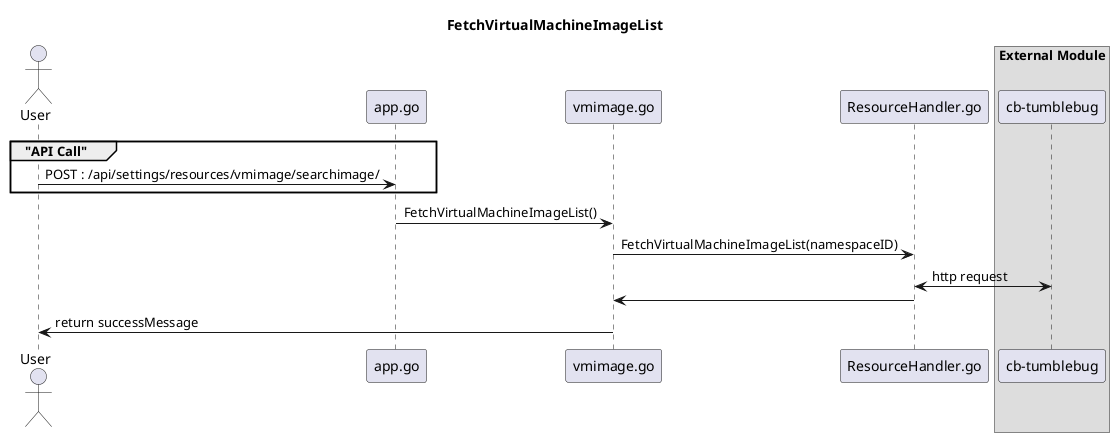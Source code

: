 @startuml
title "FetchVirtualMachineImageList"

actor User as user

participant "app.go" as app
participant "vmimage.go" as route
participant "ResourceHandler.go" as handler

box "External Module"
participant "cb-tumblebug" as tumblebug
end box


group "API Call"
user    -> app : POST : /api/settings/resources/vmimage/searchimage/
end

app     -> route : FetchVirtualMachineImageList()
route   -> handler : FetchVirtualMachineImageList(namespaceID)
handler <-> tumblebug : http request

route <- handler
user <- route : return successMessage

@enduml